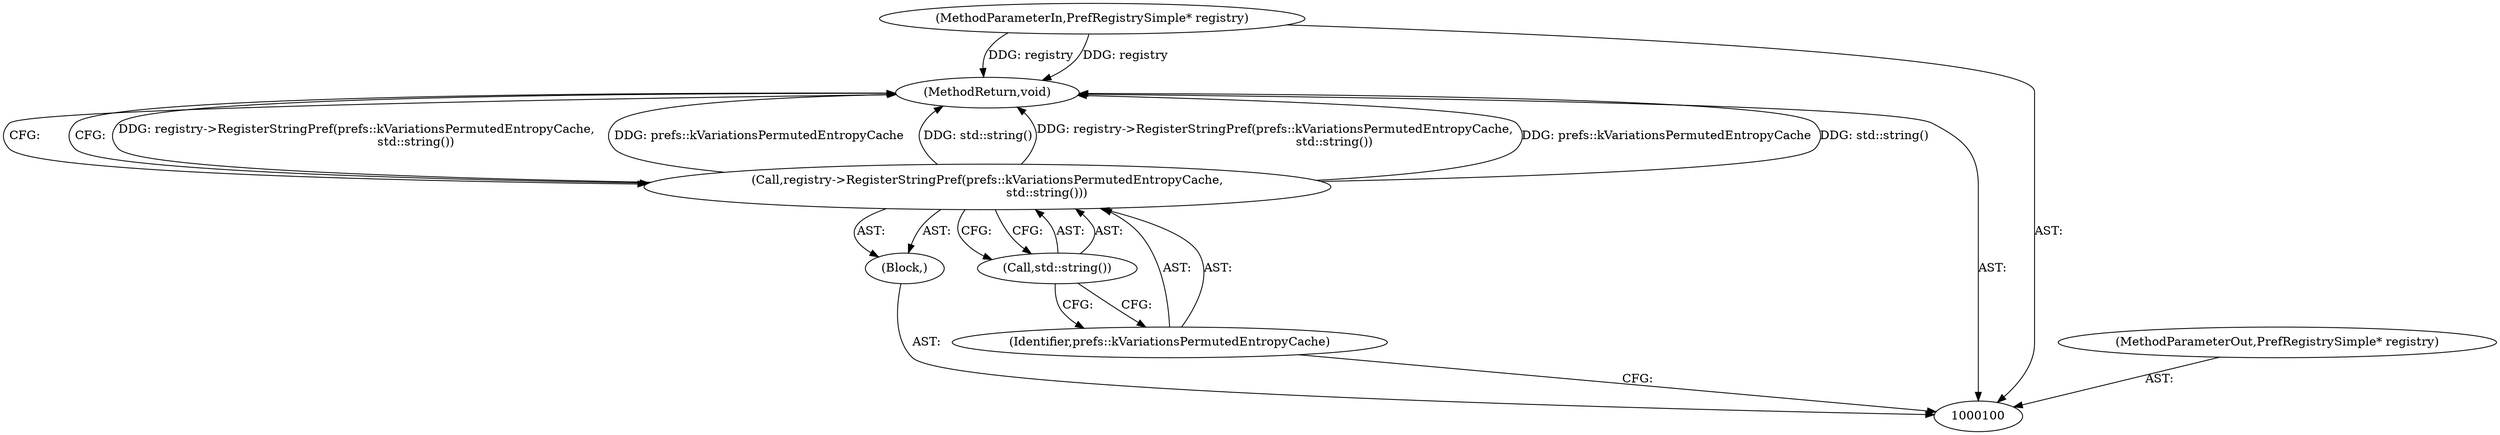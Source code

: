 digraph "1_Chrome_7cb8e1ae121cf6b14aa0a59cc708de630c0ef965_5" {
"1000106" [label="(MethodReturn,void)"];
"1000102" [label="(Block,)"];
"1000101" [label="(MethodParameterIn,PrefRegistrySimple* registry)"];
"1000119" [label="(MethodParameterOut,PrefRegistrySimple* registry)"];
"1000103" [label="(Call,registry->RegisterStringPref(prefs::kVariationsPermutedEntropyCache,\n                               std::string()))"];
"1000104" [label="(Identifier,prefs::kVariationsPermutedEntropyCache)"];
"1000105" [label="(Call,std::string())"];
"1000106" -> "1000100"  [label="AST: "];
"1000106" -> "1000103"  [label="CFG: "];
"1000103" -> "1000106"  [label="DDG: registry->RegisterStringPref(prefs::kVariationsPermutedEntropyCache,\n                               std::string())"];
"1000103" -> "1000106"  [label="DDG: prefs::kVariationsPermutedEntropyCache"];
"1000103" -> "1000106"  [label="DDG: std::string()"];
"1000101" -> "1000106"  [label="DDG: registry"];
"1000102" -> "1000100"  [label="AST: "];
"1000103" -> "1000102"  [label="AST: "];
"1000101" -> "1000100"  [label="AST: "];
"1000101" -> "1000106"  [label="DDG: registry"];
"1000119" -> "1000100"  [label="AST: "];
"1000103" -> "1000102"  [label="AST: "];
"1000103" -> "1000105"  [label="CFG: "];
"1000104" -> "1000103"  [label="AST: "];
"1000105" -> "1000103"  [label="AST: "];
"1000106" -> "1000103"  [label="CFG: "];
"1000103" -> "1000106"  [label="DDG: registry->RegisterStringPref(prefs::kVariationsPermutedEntropyCache,\n                               std::string())"];
"1000103" -> "1000106"  [label="DDG: prefs::kVariationsPermutedEntropyCache"];
"1000103" -> "1000106"  [label="DDG: std::string()"];
"1000104" -> "1000103"  [label="AST: "];
"1000104" -> "1000100"  [label="CFG: "];
"1000105" -> "1000104"  [label="CFG: "];
"1000105" -> "1000103"  [label="AST: "];
"1000105" -> "1000104"  [label="CFG: "];
"1000103" -> "1000105"  [label="CFG: "];
}
